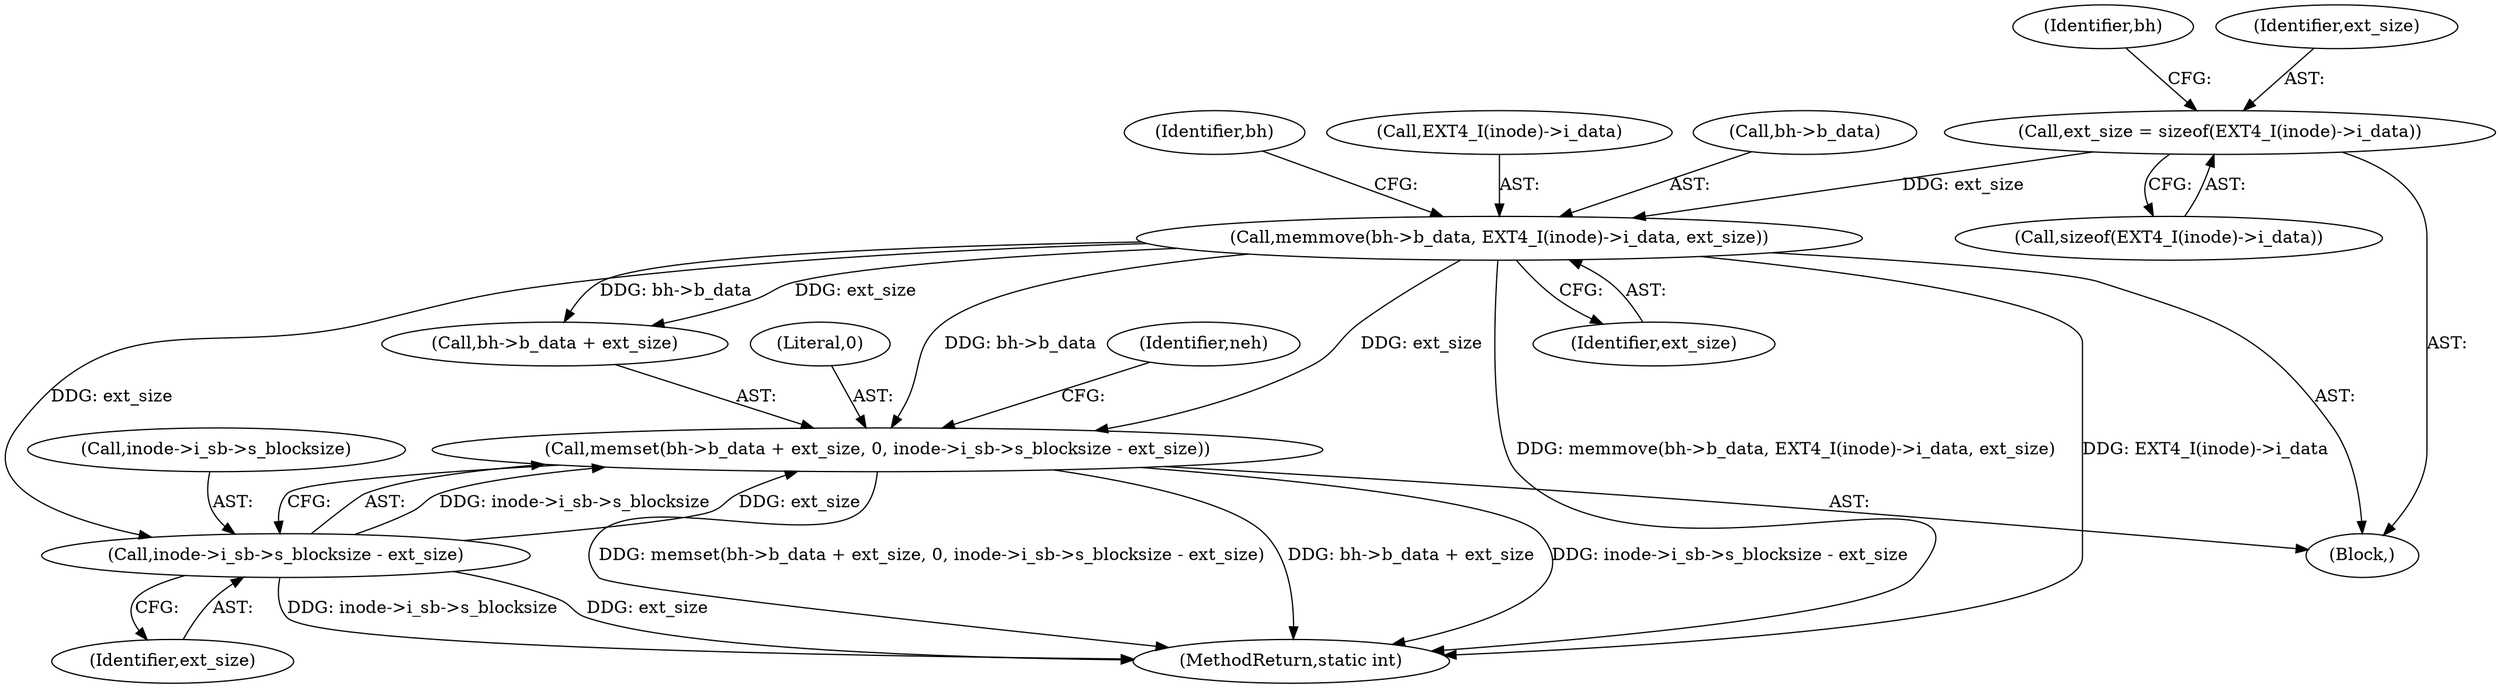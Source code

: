 digraph "0_linux_592acbf16821288ecdc4192c47e3774a4c48bb64@API" {
"1000225" [label="(Call,memset(bh->b_data + ext_size, 0, inode->i_sb->s_blocksize - ext_size))"];
"1000216" [label="(Call,memmove(bh->b_data, EXT4_I(inode)->i_data, ext_size))"];
"1000209" [label="(Call,ext_size = sizeof(EXT4_I(inode)->i_data))"];
"1000232" [label="(Call,inode->i_sb->s_blocksize - ext_size)"];
"1000224" [label="(Identifier,ext_size)"];
"1000231" [label="(Literal,0)"];
"1000111" [label="(Block,)"];
"1000232" [label="(Call,inode->i_sb->s_blocksize - ext_size)"];
"1000209" [label="(Call,ext_size = sizeof(EXT4_I(inode)->i_data))"];
"1000218" [label="(Identifier,bh)"];
"1000233" [label="(Call,inode->i_sb->s_blocksize)"];
"1000228" [label="(Identifier,bh)"];
"1000354" [label="(MethodReturn,static int)"];
"1000240" [label="(Identifier,neh)"];
"1000211" [label="(Call,sizeof(EXT4_I(inode)->i_data))"];
"1000210" [label="(Identifier,ext_size)"];
"1000216" [label="(Call,memmove(bh->b_data, EXT4_I(inode)->i_data, ext_size))"];
"1000225" [label="(Call,memset(bh->b_data + ext_size, 0, inode->i_sb->s_blocksize - ext_size))"];
"1000220" [label="(Call,EXT4_I(inode)->i_data)"];
"1000238" [label="(Identifier,ext_size)"];
"1000226" [label="(Call,bh->b_data + ext_size)"];
"1000217" [label="(Call,bh->b_data)"];
"1000225" -> "1000111"  [label="AST: "];
"1000225" -> "1000232"  [label="CFG: "];
"1000226" -> "1000225"  [label="AST: "];
"1000231" -> "1000225"  [label="AST: "];
"1000232" -> "1000225"  [label="AST: "];
"1000240" -> "1000225"  [label="CFG: "];
"1000225" -> "1000354"  [label="DDG: memset(bh->b_data + ext_size, 0, inode->i_sb->s_blocksize - ext_size)"];
"1000225" -> "1000354"  [label="DDG: bh->b_data + ext_size"];
"1000225" -> "1000354"  [label="DDG: inode->i_sb->s_blocksize - ext_size"];
"1000216" -> "1000225"  [label="DDG: bh->b_data"];
"1000216" -> "1000225"  [label="DDG: ext_size"];
"1000232" -> "1000225"  [label="DDG: inode->i_sb->s_blocksize"];
"1000232" -> "1000225"  [label="DDG: ext_size"];
"1000216" -> "1000111"  [label="AST: "];
"1000216" -> "1000224"  [label="CFG: "];
"1000217" -> "1000216"  [label="AST: "];
"1000220" -> "1000216"  [label="AST: "];
"1000224" -> "1000216"  [label="AST: "];
"1000228" -> "1000216"  [label="CFG: "];
"1000216" -> "1000354"  [label="DDG: memmove(bh->b_data, EXT4_I(inode)->i_data, ext_size)"];
"1000216" -> "1000354"  [label="DDG: EXT4_I(inode)->i_data"];
"1000209" -> "1000216"  [label="DDG: ext_size"];
"1000216" -> "1000226"  [label="DDG: bh->b_data"];
"1000216" -> "1000226"  [label="DDG: ext_size"];
"1000216" -> "1000232"  [label="DDG: ext_size"];
"1000209" -> "1000111"  [label="AST: "];
"1000209" -> "1000211"  [label="CFG: "];
"1000210" -> "1000209"  [label="AST: "];
"1000211" -> "1000209"  [label="AST: "];
"1000218" -> "1000209"  [label="CFG: "];
"1000232" -> "1000238"  [label="CFG: "];
"1000233" -> "1000232"  [label="AST: "];
"1000238" -> "1000232"  [label="AST: "];
"1000232" -> "1000354"  [label="DDG: inode->i_sb->s_blocksize"];
"1000232" -> "1000354"  [label="DDG: ext_size"];
}
